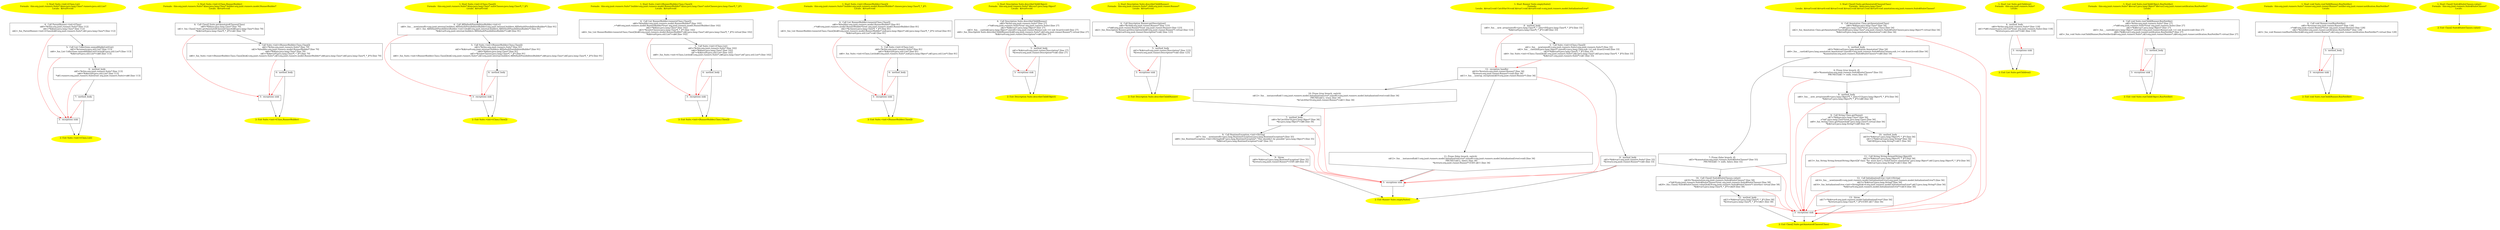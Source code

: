 /* @generated */
digraph cfg {
"org.junit.runners.Suite.<init>(java.lang.Class,java.util.List).3444e97b7e67cc726ee9580b4fe8a816_1" [label="1: Start Suite.<init>(Class,List)\nFormals:  this:org.junit.runners.Suite* klass:java.lang.Class* runners:java.util.List*\nLocals:  $irvar0:void \n  " color=yellow style=filled]
	

	 "org.junit.runners.Suite.<init>(java.lang.Class,java.util.List).3444e97b7e67cc726ee9580b4fe8a816_1" -> "org.junit.runners.Suite.<init>(java.lang.Class,java.util.List).3444e97b7e67cc726ee9580b4fe8a816_4" ;
"org.junit.runners.Suite.<init>(java.lang.Class,java.util.List).3444e97b7e67cc726ee9580b4fe8a816_2" [label="2: Exit Suite.<init>(Class,List) \n  " color=yellow style=filled]
	

"org.junit.runners.Suite.<init>(java.lang.Class,java.util.List).3444e97b7e67cc726ee9580b4fe8a816_3" [label="3:  exceptions sink \n  " shape="box"]
	

	 "org.junit.runners.Suite.<init>(java.lang.Class,java.util.List).3444e97b7e67cc726ee9580b4fe8a816_3" -> "org.junit.runners.Suite.<init>(java.lang.Class,java.util.List).3444e97b7e67cc726ee9580b4fe8a816_2" ;
"org.junit.runners.Suite.<init>(java.lang.Class,java.util.List).3444e97b7e67cc726ee9580b4fe8a816_4" [label="4:  Call ParentRunner.<init>(Class) \n   n$0=*&this:org.junit.runners.Suite* [line 112]\n  n$1=*&klass:java.lang.Class* [line 112]\n  n$2=_fun_ParentRunner.<init>(Class)(n$0:org.junit.runners.Suite*,n$1:java.lang.Class*) [line 112]\n " shape="box"]
	

	 "org.junit.runners.Suite.<init>(java.lang.Class,java.util.List).3444e97b7e67cc726ee9580b4fe8a816_4" -> "org.junit.runners.Suite.<init>(java.lang.Class,java.util.List).3444e97b7e67cc726ee9580b4fe8a816_5" ;
	 "org.junit.runners.Suite.<init>(java.lang.Class,java.util.List).3444e97b7e67cc726ee9580b4fe8a816_4" -> "org.junit.runners.Suite.<init>(java.lang.Class,java.util.List).3444e97b7e67cc726ee9580b4fe8a816_3" [color="red" ];
"org.junit.runners.Suite.<init>(java.lang.Class,java.util.List).3444e97b7e67cc726ee9580b4fe8a816_5" [label="5:  Call List Collections.unmodifiableList(List) \n   n$3=*&runners:java.util.List* [line 113]\n  n$4=_fun_List Collections.unmodifiableList(List)(n$3:java.util.List*) [line 113]\n  *&$irvar0:java.util.List*=n$4 [line 113]\n " shape="box"]
	

	 "org.junit.runners.Suite.<init>(java.lang.Class,java.util.List).3444e97b7e67cc726ee9580b4fe8a816_5" -> "org.junit.runners.Suite.<init>(java.lang.Class,java.util.List).3444e97b7e67cc726ee9580b4fe8a816_6" ;
	 "org.junit.runners.Suite.<init>(java.lang.Class,java.util.List).3444e97b7e67cc726ee9580b4fe8a816_5" -> "org.junit.runners.Suite.<init>(java.lang.Class,java.util.List).3444e97b7e67cc726ee9580b4fe8a816_3" [color="red" ];
"org.junit.runners.Suite.<init>(java.lang.Class,java.util.List).3444e97b7e67cc726ee9580b4fe8a816_6" [label="6:  method_body \n   n$5=*&this:org.junit.runners.Suite* [line 113]\n  n$6=*&$irvar0:java.util.List* [line 113]\n  *n$5.runners:org.junit.runners.Suite(root org.junit.runners.Suite)=n$6 [line 113]\n " shape="box"]
	

	 "org.junit.runners.Suite.<init>(java.lang.Class,java.util.List).3444e97b7e67cc726ee9580b4fe8a816_6" -> "org.junit.runners.Suite.<init>(java.lang.Class,java.util.List).3444e97b7e67cc726ee9580b4fe8a816_7" ;
	 "org.junit.runners.Suite.<init>(java.lang.Class,java.util.List).3444e97b7e67cc726ee9580b4fe8a816_6" -> "org.junit.runners.Suite.<init>(java.lang.Class,java.util.List).3444e97b7e67cc726ee9580b4fe8a816_3" [color="red" ];
"org.junit.runners.Suite.<init>(java.lang.Class,java.util.List).3444e97b7e67cc726ee9580b4fe8a816_7" [label="7:  method_body \n  " shape="box"]
	

	 "org.junit.runners.Suite.<init>(java.lang.Class,java.util.List).3444e97b7e67cc726ee9580b4fe8a816_7" -> "org.junit.runners.Suite.<init>(java.lang.Class,java.util.List).3444e97b7e67cc726ee9580b4fe8a816_2" ;
	 "org.junit.runners.Suite.<init>(java.lang.Class,java.util.List).3444e97b7e67cc726ee9580b4fe8a816_7" -> "org.junit.runners.Suite.<init>(java.lang.Class,java.util.List).3444e97b7e67cc726ee9580b4fe8a816_3" [color="red" ];
"org.junit.runners.Suite.<init>(java.lang.Class,org.junit.runners.model.RunnerBuilder).70d0f145cf3c14a65022f7dc53d9abdb_1" [label="1: Start Suite.<init>(Class,RunnerBuilder)\nFormals:  this:org.junit.runners.Suite* klass:java.lang.Class* builder:org.junit.runners.model.RunnerBuilder*\nLocals:  $irvar0:void \n  " color=yellow style=filled]
	

	 "org.junit.runners.Suite.<init>(java.lang.Class,org.junit.runners.model.RunnerBuilder).70d0f145cf3c14a65022f7dc53d9abdb_1" -> "org.junit.runners.Suite.<init>(java.lang.Class,org.junit.runners.model.RunnerBuilder).70d0f145cf3c14a65022f7dc53d9abdb_4" ;
"org.junit.runners.Suite.<init>(java.lang.Class,org.junit.runners.model.RunnerBuilder).70d0f145cf3c14a65022f7dc53d9abdb_2" [label="2: Exit Suite.<init>(Class,RunnerBuilder) \n  " color=yellow style=filled]
	

"org.junit.runners.Suite.<init>(java.lang.Class,org.junit.runners.model.RunnerBuilder).70d0f145cf3c14a65022f7dc53d9abdb_3" [label="3:  exceptions sink \n  " shape="box"]
	

	 "org.junit.runners.Suite.<init>(java.lang.Class,org.junit.runners.model.RunnerBuilder).70d0f145cf3c14a65022f7dc53d9abdb_3" -> "org.junit.runners.Suite.<init>(java.lang.Class,org.junit.runners.model.RunnerBuilder).70d0f145cf3c14a65022f7dc53d9abdb_2" ;
"org.junit.runners.Suite.<init>(java.lang.Class,org.junit.runners.model.RunnerBuilder).70d0f145cf3c14a65022f7dc53d9abdb_4" [label="4:  Call Class[] Suite.getAnnotatedClasses(Class) \n   n$0=*&klass:java.lang.Class* [line 70]\n  n$1=_fun_Class[] Suite.getAnnotatedClasses(Class)(n$0:java.lang.Class*) [line 70]\n  *&$irvar0:java.lang.Class*[_*_](*)=n$1 [line 70]\n " shape="box"]
	

	 "org.junit.runners.Suite.<init>(java.lang.Class,org.junit.runners.model.RunnerBuilder).70d0f145cf3c14a65022f7dc53d9abdb_4" -> "org.junit.runners.Suite.<init>(java.lang.Class,org.junit.runners.model.RunnerBuilder).70d0f145cf3c14a65022f7dc53d9abdb_5" ;
	 "org.junit.runners.Suite.<init>(java.lang.Class,org.junit.runners.model.RunnerBuilder).70d0f145cf3c14a65022f7dc53d9abdb_4" -> "org.junit.runners.Suite.<init>(java.lang.Class,org.junit.runners.model.RunnerBuilder).70d0f145cf3c14a65022f7dc53d9abdb_3" [color="red" ];
"org.junit.runners.Suite.<init>(java.lang.Class,org.junit.runners.model.RunnerBuilder).70d0f145cf3c14a65022f7dc53d9abdb_5" [label="5:  Call Suite.<init>(RunnerBuilder,Class,Class[]) \n   n$2=*&this:org.junit.runners.Suite* [line 70]\n  n$3=*&builder:org.junit.runners.model.RunnerBuilder* [line 70]\n  n$4=*&klass:java.lang.Class* [line 70]\n  n$5=*&$irvar0:java.lang.Class*[_*_](*) [line 70]\n  n$6=_fun_Suite.<init>(RunnerBuilder,Class,Class[])(n$2:org.junit.runners.Suite*,n$3:org.junit.runners.model.RunnerBuilder*,n$4:java.lang.Class*,n$5:java.lang.Class*[_*_](*)) [line 70]\n " shape="box"]
	

	 "org.junit.runners.Suite.<init>(java.lang.Class,org.junit.runners.model.RunnerBuilder).70d0f145cf3c14a65022f7dc53d9abdb_5" -> "org.junit.runners.Suite.<init>(java.lang.Class,org.junit.runners.model.RunnerBuilder).70d0f145cf3c14a65022f7dc53d9abdb_6" ;
	 "org.junit.runners.Suite.<init>(java.lang.Class,org.junit.runners.model.RunnerBuilder).70d0f145cf3c14a65022f7dc53d9abdb_5" -> "org.junit.runners.Suite.<init>(java.lang.Class,org.junit.runners.model.RunnerBuilder).70d0f145cf3c14a65022f7dc53d9abdb_3" [color="red" ];
"org.junit.runners.Suite.<init>(java.lang.Class,org.junit.runners.model.RunnerBuilder).70d0f145cf3c14a65022f7dc53d9abdb_6" [label="6:  method_body \n  " shape="box"]
	

	 "org.junit.runners.Suite.<init>(java.lang.Class,org.junit.runners.model.RunnerBuilder).70d0f145cf3c14a65022f7dc53d9abdb_6" -> "org.junit.runners.Suite.<init>(java.lang.Class,org.junit.runners.model.RunnerBuilder).70d0f145cf3c14a65022f7dc53d9abdb_2" ;
	 "org.junit.runners.Suite.<init>(java.lang.Class,org.junit.runners.model.RunnerBuilder).70d0f145cf3c14a65022f7dc53d9abdb_6" -> "org.junit.runners.Suite.<init>(java.lang.Class,org.junit.runners.model.RunnerBuilder).70d0f145cf3c14a65022f7dc53d9abdb_3" [color="red" ];
"org.junit.runners.Suite.<init>(java.lang.Class,java.lang.Class[]).4c7e4334cb907cf001caeabe49adde4a_1" [label="1: Start Suite.<init>(Class,Class[])\nFormals:  this:org.junit.runners.Suite* klass:java.lang.Class* suiteClasses:java.lang.Class*[_*_](*)\nLocals:  $irvar0:void \n  " color=yellow style=filled]
	

	 "org.junit.runners.Suite.<init>(java.lang.Class,java.lang.Class[]).4c7e4334cb907cf001caeabe49adde4a_1" -> "org.junit.runners.Suite.<init>(java.lang.Class,java.lang.Class[]).4c7e4334cb907cf001caeabe49adde4a_4" ;
"org.junit.runners.Suite.<init>(java.lang.Class,java.lang.Class[]).4c7e4334cb907cf001caeabe49adde4a_2" [label="2: Exit Suite.<init>(Class,Class[]) \n  " color=yellow style=filled]
	

"org.junit.runners.Suite.<init>(java.lang.Class,java.lang.Class[]).4c7e4334cb907cf001caeabe49adde4a_3" [label="3:  exceptions sink \n  " shape="box"]
	

	 "org.junit.runners.Suite.<init>(java.lang.Class,java.lang.Class[]).4c7e4334cb907cf001caeabe49adde4a_3" -> "org.junit.runners.Suite.<init>(java.lang.Class,java.lang.Class[]).4c7e4334cb907cf001caeabe49adde4a_2" ;
"org.junit.runners.Suite.<init>(java.lang.Class,java.lang.Class[]).4c7e4334cb907cf001caeabe49adde4a_4" [label="4:  Call AllDefaultPossibilitiesBuilder.<init>() \n   n$0=_fun___new(sizeof(t=org.junit.internal.builders.AllDefaultPossibilitiesBuilder):org.junit.internal.builders.AllDefaultPossibilitiesBuilder*) [line 91]\n  n$1=_fun_AllDefaultPossibilitiesBuilder.<init>()(n$0:org.junit.internal.builders.AllDefaultPossibilitiesBuilder*) [line 91]\n  *&$irvar0:org.junit.internal.builders.AllDefaultPossibilitiesBuilder*=n$0 [line 91]\n " shape="box"]
	

	 "org.junit.runners.Suite.<init>(java.lang.Class,java.lang.Class[]).4c7e4334cb907cf001caeabe49adde4a_4" -> "org.junit.runners.Suite.<init>(java.lang.Class,java.lang.Class[]).4c7e4334cb907cf001caeabe49adde4a_5" ;
	 "org.junit.runners.Suite.<init>(java.lang.Class,java.lang.Class[]).4c7e4334cb907cf001caeabe49adde4a_4" -> "org.junit.runners.Suite.<init>(java.lang.Class,java.lang.Class[]).4c7e4334cb907cf001caeabe49adde4a_3" [color="red" ];
"org.junit.runners.Suite.<init>(java.lang.Class,java.lang.Class[]).4c7e4334cb907cf001caeabe49adde4a_5" [label="5:  Call Suite.<init>(RunnerBuilder,Class,Class[]) \n   n$2=*&this:org.junit.runners.Suite* [line 91]\n  n$3=*&$irvar0:org.junit.internal.builders.AllDefaultPossibilitiesBuilder* [line 91]\n  n$4=*&klass:java.lang.Class* [line 91]\n  n$5=*&suiteClasses:java.lang.Class*[_*_](*) [line 91]\n  n$6=_fun_Suite.<init>(RunnerBuilder,Class,Class[])(n$2:org.junit.runners.Suite*,n$3:org.junit.internal.builders.AllDefaultPossibilitiesBuilder*,n$4:java.lang.Class*,n$5:java.lang.Class*[_*_](*)) [line 91]\n " shape="box"]
	

	 "org.junit.runners.Suite.<init>(java.lang.Class,java.lang.Class[]).4c7e4334cb907cf001caeabe49adde4a_5" -> "org.junit.runners.Suite.<init>(java.lang.Class,java.lang.Class[]).4c7e4334cb907cf001caeabe49adde4a_6" ;
	 "org.junit.runners.Suite.<init>(java.lang.Class,java.lang.Class[]).4c7e4334cb907cf001caeabe49adde4a_5" -> "org.junit.runners.Suite.<init>(java.lang.Class,java.lang.Class[]).4c7e4334cb907cf001caeabe49adde4a_3" [color="red" ];
"org.junit.runners.Suite.<init>(java.lang.Class,java.lang.Class[]).4c7e4334cb907cf001caeabe49adde4a_6" [label="6:  method_body \n  " shape="box"]
	

	 "org.junit.runners.Suite.<init>(java.lang.Class,java.lang.Class[]).4c7e4334cb907cf001caeabe49adde4a_6" -> "org.junit.runners.Suite.<init>(java.lang.Class,java.lang.Class[]).4c7e4334cb907cf001caeabe49adde4a_2" ;
	 "org.junit.runners.Suite.<init>(java.lang.Class,java.lang.Class[]).4c7e4334cb907cf001caeabe49adde4a_6" -> "org.junit.runners.Suite.<init>(java.lang.Class,java.lang.Class[]).4c7e4334cb907cf001caeabe49adde4a_3" [color="red" ];
"org.junit.runners.Suite.<init>(org.junit.runners.model.RunnerBuilder,java.lang.Class,java.lang.Class.9991b743e3918d57d0e6bff6e90ac073_1" [label="1: Start Suite.<init>(RunnerBuilder,Class,Class[])\nFormals:  this:org.junit.runners.Suite* builder:org.junit.runners.model.RunnerBuilder* klass:java.lang.Class* suiteClasses:java.lang.Class*[_*_](*)\nLocals:  $irvar0:void \n  " color=yellow style=filled]
	

	 "org.junit.runners.Suite.<init>(org.junit.runners.model.RunnerBuilder,java.lang.Class,java.lang.Class.9991b743e3918d57d0e6bff6e90ac073_1" -> "org.junit.runners.Suite.<init>(org.junit.runners.model.RunnerBuilder,java.lang.Class,java.lang.Class.9991b743e3918d57d0e6bff6e90ac073_4" ;
"org.junit.runners.Suite.<init>(org.junit.runners.model.RunnerBuilder,java.lang.Class,java.lang.Class.9991b743e3918d57d0e6bff6e90ac073_2" [label="2: Exit Suite.<init>(RunnerBuilder,Class,Class[]) \n  " color=yellow style=filled]
	

"org.junit.runners.Suite.<init>(org.junit.runners.model.RunnerBuilder,java.lang.Class,java.lang.Class.9991b743e3918d57d0e6bff6e90ac073_3" [label="3:  exceptions sink \n  " shape="box"]
	

	 "org.junit.runners.Suite.<init>(org.junit.runners.model.RunnerBuilder,java.lang.Class,java.lang.Class.9991b743e3918d57d0e6bff6e90ac073_3" -> "org.junit.runners.Suite.<init>(org.junit.runners.model.RunnerBuilder,java.lang.Class,java.lang.Class.9991b743e3918d57d0e6bff6e90ac073_2" ;
"org.junit.runners.Suite.<init>(org.junit.runners.model.RunnerBuilder,java.lang.Class,java.lang.Class.9991b743e3918d57d0e6bff6e90ac073_4" [label="4:  Call List RunnerBuilder.runners(Class,Class[]) \n   n$0=*&builder:org.junit.runners.model.RunnerBuilder* [line 102]\n  _=*n$0:org.junit.runners.model.RunnerBuilder*(root org.junit.runners.model.RunnerBuilder) [line 102]\n  n$2=*&klass:java.lang.Class* [line 102]\n  n$3=*&suiteClasses:java.lang.Class*[_*_](*) [line 102]\n  n$4=_fun_List RunnerBuilder.runners(Class,Class[])(n$0:org.junit.runners.model.RunnerBuilder*,n$2:java.lang.Class*,n$3:java.lang.Class*[_*_](*)) virtual [line 102]\n  *&$irvar0:java.util.List*=n$4 [line 102]\n " shape="box"]
	

	 "org.junit.runners.Suite.<init>(org.junit.runners.model.RunnerBuilder,java.lang.Class,java.lang.Class.9991b743e3918d57d0e6bff6e90ac073_4" -> "org.junit.runners.Suite.<init>(org.junit.runners.model.RunnerBuilder,java.lang.Class,java.lang.Class.9991b743e3918d57d0e6bff6e90ac073_5" ;
	 "org.junit.runners.Suite.<init>(org.junit.runners.model.RunnerBuilder,java.lang.Class,java.lang.Class.9991b743e3918d57d0e6bff6e90ac073_4" -> "org.junit.runners.Suite.<init>(org.junit.runners.model.RunnerBuilder,java.lang.Class,java.lang.Class.9991b743e3918d57d0e6bff6e90ac073_3" [color="red" ];
"org.junit.runners.Suite.<init>(org.junit.runners.model.RunnerBuilder,java.lang.Class,java.lang.Class.9991b743e3918d57d0e6bff6e90ac073_5" [label="5:  Call Suite.<init>(Class,List) \n   n$5=*&this:org.junit.runners.Suite* [line 102]\n  n$6=*&klass:java.lang.Class* [line 102]\n  n$7=*&$irvar0:java.util.List* [line 102]\n  n$8=_fun_Suite.<init>(Class,List)(n$5:org.junit.runners.Suite*,n$6:java.lang.Class*,n$7:java.util.List*) [line 102]\n " shape="box"]
	

	 "org.junit.runners.Suite.<init>(org.junit.runners.model.RunnerBuilder,java.lang.Class,java.lang.Class.9991b743e3918d57d0e6bff6e90ac073_5" -> "org.junit.runners.Suite.<init>(org.junit.runners.model.RunnerBuilder,java.lang.Class,java.lang.Class.9991b743e3918d57d0e6bff6e90ac073_6" ;
	 "org.junit.runners.Suite.<init>(org.junit.runners.model.RunnerBuilder,java.lang.Class,java.lang.Class.9991b743e3918d57d0e6bff6e90ac073_5" -> "org.junit.runners.Suite.<init>(org.junit.runners.model.RunnerBuilder,java.lang.Class,java.lang.Class.9991b743e3918d57d0e6bff6e90ac073_3" [color="red" ];
"org.junit.runners.Suite.<init>(org.junit.runners.model.RunnerBuilder,java.lang.Class,java.lang.Class.9991b743e3918d57d0e6bff6e90ac073_6" [label="6:  method_body \n  " shape="box"]
	

	 "org.junit.runners.Suite.<init>(org.junit.runners.model.RunnerBuilder,java.lang.Class,java.lang.Class.9991b743e3918d57d0e6bff6e90ac073_6" -> "org.junit.runners.Suite.<init>(org.junit.runners.model.RunnerBuilder,java.lang.Class,java.lang.Class.9991b743e3918d57d0e6bff6e90ac073_2" ;
	 "org.junit.runners.Suite.<init>(org.junit.runners.model.RunnerBuilder,java.lang.Class,java.lang.Class.9991b743e3918d57d0e6bff6e90ac073_6" -> "org.junit.runners.Suite.<init>(org.junit.runners.model.RunnerBuilder,java.lang.Class,java.lang.Class.9991b743e3918d57d0e6bff6e90ac073_3" [color="red" ];
"org.junit.runners.Suite.<init>(org.junit.runners.model.RunnerBuilder,java.lang.Class[]).f1b21f4bb7487f3b1a2d40858d987cd0_1" [label="1: Start Suite.<init>(RunnerBuilder,Class[])\nFormals:  this:org.junit.runners.Suite* builder:org.junit.runners.model.RunnerBuilder* classes:java.lang.Class*[_*_](*)\nLocals:  $irvar0:void \n  " color=yellow style=filled]
	

	 "org.junit.runners.Suite.<init>(org.junit.runners.model.RunnerBuilder,java.lang.Class[]).f1b21f4bb7487f3b1a2d40858d987cd0_1" -> "org.junit.runners.Suite.<init>(org.junit.runners.model.RunnerBuilder,java.lang.Class[]).f1b21f4bb7487f3b1a2d40858d987cd0_4" ;
"org.junit.runners.Suite.<init>(org.junit.runners.model.RunnerBuilder,java.lang.Class[]).f1b21f4bb7487f3b1a2d40858d987cd0_2" [label="2: Exit Suite.<init>(RunnerBuilder,Class[]) \n  " color=yellow style=filled]
	

"org.junit.runners.Suite.<init>(org.junit.runners.model.RunnerBuilder,java.lang.Class[]).f1b21f4bb7487f3b1a2d40858d987cd0_3" [label="3:  exceptions sink \n  " shape="box"]
	

	 "org.junit.runners.Suite.<init>(org.junit.runners.model.RunnerBuilder,java.lang.Class[]).f1b21f4bb7487f3b1a2d40858d987cd0_3" -> "org.junit.runners.Suite.<init>(org.junit.runners.model.RunnerBuilder,java.lang.Class[]).f1b21f4bb7487f3b1a2d40858d987cd0_2" ;
"org.junit.runners.Suite.<init>(org.junit.runners.model.RunnerBuilder,java.lang.Class[]).f1b21f4bb7487f3b1a2d40858d987cd0_4" [label="4:  Call List RunnerBuilder.runners(Class,Class[]) \n   n$0=*&builder:org.junit.runners.model.RunnerBuilder* [line 81]\n  _=*n$0:org.junit.runners.model.RunnerBuilder*(root org.junit.runners.model.RunnerBuilder) [line 81]\n  n$2=*&classes:java.lang.Class*[_*_](*) [line 81]\n  n$3=_fun_List RunnerBuilder.runners(Class,Class[])(n$0:org.junit.runners.model.RunnerBuilder*,null:java.lang.Object*,n$2:java.lang.Class*[_*_](*)) virtual [line 81]\n  *&$irvar0:java.util.List*=n$3 [line 81]\n " shape="box"]
	

	 "org.junit.runners.Suite.<init>(org.junit.runners.model.RunnerBuilder,java.lang.Class[]).f1b21f4bb7487f3b1a2d40858d987cd0_4" -> "org.junit.runners.Suite.<init>(org.junit.runners.model.RunnerBuilder,java.lang.Class[]).f1b21f4bb7487f3b1a2d40858d987cd0_5" ;
	 "org.junit.runners.Suite.<init>(org.junit.runners.model.RunnerBuilder,java.lang.Class[]).f1b21f4bb7487f3b1a2d40858d987cd0_4" -> "org.junit.runners.Suite.<init>(org.junit.runners.model.RunnerBuilder,java.lang.Class[]).f1b21f4bb7487f3b1a2d40858d987cd0_3" [color="red" ];
"org.junit.runners.Suite.<init>(org.junit.runners.model.RunnerBuilder,java.lang.Class[]).f1b21f4bb7487f3b1a2d40858d987cd0_5" [label="5:  Call Suite.<init>(Class,List) \n   n$4=*&this:org.junit.runners.Suite* [line 81]\n  n$5=*&$irvar0:java.util.List* [line 81]\n  n$6=_fun_Suite.<init>(Class,List)(n$4:org.junit.runners.Suite*,null:java.lang.Object*,n$5:java.util.List*) [line 81]\n " shape="box"]
	

	 "org.junit.runners.Suite.<init>(org.junit.runners.model.RunnerBuilder,java.lang.Class[]).f1b21f4bb7487f3b1a2d40858d987cd0_5" -> "org.junit.runners.Suite.<init>(org.junit.runners.model.RunnerBuilder,java.lang.Class[]).f1b21f4bb7487f3b1a2d40858d987cd0_6" ;
	 "org.junit.runners.Suite.<init>(org.junit.runners.model.RunnerBuilder,java.lang.Class[]).f1b21f4bb7487f3b1a2d40858d987cd0_5" -> "org.junit.runners.Suite.<init>(org.junit.runners.model.RunnerBuilder,java.lang.Class[]).f1b21f4bb7487f3b1a2d40858d987cd0_3" [color="red" ];
"org.junit.runners.Suite.<init>(org.junit.runners.model.RunnerBuilder,java.lang.Class[]).f1b21f4bb7487f3b1a2d40858d987cd0_6" [label="6:  method_body \n  " shape="box"]
	

	 "org.junit.runners.Suite.<init>(org.junit.runners.model.RunnerBuilder,java.lang.Class[]).f1b21f4bb7487f3b1a2d40858d987cd0_6" -> "org.junit.runners.Suite.<init>(org.junit.runners.model.RunnerBuilder,java.lang.Class[]).f1b21f4bb7487f3b1a2d40858d987cd0_2" ;
	 "org.junit.runners.Suite.<init>(org.junit.runners.model.RunnerBuilder,java.lang.Class[]).f1b21f4bb7487f3b1a2d40858d987cd0_6" -> "org.junit.runners.Suite.<init>(org.junit.runners.model.RunnerBuilder,java.lang.Class[]).f1b21f4bb7487f3b1a2d40858d987cd0_3" [color="red" ];
"org.junit.runners.Suite.describeChild(java.lang.Object):org.junit.runner.Description.b0a954489f1c4d15ae10a7f93d7cfcee_1" [label="1: Start Description Suite.describeChild(Object)\nFormals:  this:org.junit.runners.Suite* $bcvar1:java.lang.Object*\nLocals:  $irvar0:void \n  " color=yellow style=filled]
	

	 "org.junit.runners.Suite.describeChild(java.lang.Object):org.junit.runner.Description.b0a954489f1c4d15ae10a7f93d7cfcee_1" -> "org.junit.runners.Suite.describeChild(java.lang.Object):org.junit.runner.Description.b0a954489f1c4d15ae10a7f93d7cfcee_4" ;
"org.junit.runners.Suite.describeChild(java.lang.Object):org.junit.runner.Description.b0a954489f1c4d15ae10a7f93d7cfcee_2" [label="2: Exit Description Suite.describeChild(Object) \n  " color=yellow style=filled]
	

"org.junit.runners.Suite.describeChild(java.lang.Object):org.junit.runner.Description.b0a954489f1c4d15ae10a7f93d7cfcee_3" [label="3:  exceptions sink \n  " shape="box"]
	

	 "org.junit.runners.Suite.describeChild(java.lang.Object):org.junit.runner.Description.b0a954489f1c4d15ae10a7f93d7cfcee_3" -> "org.junit.runners.Suite.describeChild(java.lang.Object):org.junit.runner.Description.b0a954489f1c4d15ae10a7f93d7cfcee_2" ;
"org.junit.runners.Suite.describeChild(java.lang.Object):org.junit.runner.Description.b0a954489f1c4d15ae10a7f93d7cfcee_4" [label="4:  Call Description Suite.describeChild(Runner) \n   n$0=*&this:org.junit.runners.Suite* [line 27]\n  _=*n$0:org.junit.runners.Suite*(root org.junit.runners.Suite) [line 27]\n  n$2=*&$bcvar1:java.lang.Object* [line 27]\n  n$3=_fun___cast(n$2:java.lang.Object*,sizeof(t=org.junit.runner.Runner;sub_t=( sub )(cast)):void) [line 27]\n  n$4=_fun_Description Suite.describeChild(Runner)(n$0:org.junit.runners.Suite*,n$3:org.junit.runner.Runner*) virtual [line 27]\n  *&$irvar0:org.junit.runner.Description*=n$4 [line 27]\n " shape="box"]
	

	 "org.junit.runners.Suite.describeChild(java.lang.Object):org.junit.runner.Description.b0a954489f1c4d15ae10a7f93d7cfcee_4" -> "org.junit.runners.Suite.describeChild(java.lang.Object):org.junit.runner.Description.b0a954489f1c4d15ae10a7f93d7cfcee_5" ;
	 "org.junit.runners.Suite.describeChild(java.lang.Object):org.junit.runner.Description.b0a954489f1c4d15ae10a7f93d7cfcee_4" -> "org.junit.runners.Suite.describeChild(java.lang.Object):org.junit.runner.Description.b0a954489f1c4d15ae10a7f93d7cfcee_3" [color="red" ];
"org.junit.runners.Suite.describeChild(java.lang.Object):org.junit.runner.Description.b0a954489f1c4d15ae10a7f93d7cfcee_5" [label="5:  method_body \n   n$5=*&$irvar0:org.junit.runner.Description* [line 27]\n  *&return:org.junit.runner.Description*=n$5 [line 27]\n " shape="box"]
	

	 "org.junit.runners.Suite.describeChild(java.lang.Object):org.junit.runner.Description.b0a954489f1c4d15ae10a7f93d7cfcee_5" -> "org.junit.runners.Suite.describeChild(java.lang.Object):org.junit.runner.Description.b0a954489f1c4d15ae10a7f93d7cfcee_2" ;
	 "org.junit.runners.Suite.describeChild(java.lang.Object):org.junit.runner.Description.b0a954489f1c4d15ae10a7f93d7cfcee_5" -> "org.junit.runners.Suite.describeChild(java.lang.Object):org.junit.runner.Description.b0a954489f1c4d15ae10a7f93d7cfcee_3" [color="red" ];
"org.junit.runners.Suite.describeChild(org.junit.runner.Runner):org.junit.runner.Description.fe8ae7443dd2b7352e09214f2451f258_1" [label="1: Start Description Suite.describeChild(Runner)\nFormals:  this:org.junit.runners.Suite* child:org.junit.runner.Runner*\nLocals:  $irvar0:void \n  " color=yellow style=filled]
	

	 "org.junit.runners.Suite.describeChild(org.junit.runner.Runner):org.junit.runner.Description.fe8ae7443dd2b7352e09214f2451f258_1" -> "org.junit.runners.Suite.describeChild(org.junit.runner.Runner):org.junit.runner.Description.fe8ae7443dd2b7352e09214f2451f258_4" ;
"org.junit.runners.Suite.describeChild(org.junit.runner.Runner):org.junit.runner.Description.fe8ae7443dd2b7352e09214f2451f258_2" [label="2: Exit Description Suite.describeChild(Runner) \n  " color=yellow style=filled]
	

"org.junit.runners.Suite.describeChild(org.junit.runner.Runner):org.junit.runner.Description.fe8ae7443dd2b7352e09214f2451f258_3" [label="3:  exceptions sink \n  " shape="box"]
	

	 "org.junit.runners.Suite.describeChild(org.junit.runner.Runner):org.junit.runner.Description.fe8ae7443dd2b7352e09214f2451f258_3" -> "org.junit.runners.Suite.describeChild(org.junit.runner.Runner):org.junit.runner.Description.fe8ae7443dd2b7352e09214f2451f258_2" ;
"org.junit.runners.Suite.describeChild(org.junit.runner.Runner):org.junit.runner.Description.fe8ae7443dd2b7352e09214f2451f258_4" [label="4:  Call Description Runner.getDescription() \n   n$0=*&child:org.junit.runner.Runner* [line 123]\n  _=*n$0:org.junit.runner.Runner*(root org.junit.runner.Runner) [line 123]\n  n$2=_fun_Description Runner.getDescription()(n$0:org.junit.runner.Runner*) virtual [line 123]\n  *&$irvar0:org.junit.runner.Description*=n$2 [line 123]\n " shape="box"]
	

	 "org.junit.runners.Suite.describeChild(org.junit.runner.Runner):org.junit.runner.Description.fe8ae7443dd2b7352e09214f2451f258_4" -> "org.junit.runners.Suite.describeChild(org.junit.runner.Runner):org.junit.runner.Description.fe8ae7443dd2b7352e09214f2451f258_5" ;
	 "org.junit.runners.Suite.describeChild(org.junit.runner.Runner):org.junit.runner.Description.fe8ae7443dd2b7352e09214f2451f258_4" -> "org.junit.runners.Suite.describeChild(org.junit.runner.Runner):org.junit.runner.Description.fe8ae7443dd2b7352e09214f2451f258_3" [color="red" ];
"org.junit.runners.Suite.describeChild(org.junit.runner.Runner):org.junit.runner.Description.fe8ae7443dd2b7352e09214f2451f258_5" [label="5:  method_body \n   n$3=*&$irvar0:org.junit.runner.Description* [line 123]\n  *&return:org.junit.runner.Description*=n$3 [line 123]\n " shape="box"]
	

	 "org.junit.runners.Suite.describeChild(org.junit.runner.Runner):org.junit.runner.Description.fe8ae7443dd2b7352e09214f2451f258_5" -> "org.junit.runners.Suite.describeChild(org.junit.runner.Runner):org.junit.runner.Description.fe8ae7443dd2b7352e09214f2451f258_2" ;
	 "org.junit.runners.Suite.describeChild(org.junit.runner.Runner):org.junit.runner.Description.fe8ae7443dd2b7352e09214f2451f258_5" -> "org.junit.runners.Suite.describeChild(org.junit.runner.Runner):org.junit.runner.Description.fe8ae7443dd2b7352e09214f2451f258_3" [color="red" ];
"org.junit.runners.Suite.emptySuite():org.junit.runner.Runner.85fb4d732b02c473f32e31553512959c_1" [label="1: Start Runner Suite.emptySuite()\nFormals: \nLocals:  $irvar2:void CatchVar16:void $irvar1:void $irvar0:void e:org.junit.runners.model.InitializationError* \n  " color=yellow style=filled]
	

	 "org.junit.runners.Suite.emptySuite():org.junit.runner.Runner.85fb4d732b02c473f32e31553512959c_1" -> "org.junit.runners.Suite.emptySuite():org.junit.runner.Runner.85fb4d732b02c473f32e31553512959c_4" ;
"org.junit.runners.Suite.emptySuite():org.junit.runner.Runner.85fb4d732b02c473f32e31553512959c_2" [label="2: Exit Runner Suite.emptySuite() \n  " color=yellow style=filled]
	

"org.junit.runners.Suite.emptySuite():org.junit.runner.Runner.85fb4d732b02c473f32e31553512959c_3" [label="3:  exceptions sink \n  " shape="box"]
	

	 "org.junit.runners.Suite.emptySuite():org.junit.runner.Runner.85fb4d732b02c473f32e31553512959c_3" -> "org.junit.runners.Suite.emptySuite():org.junit.runner.Runner.85fb4d732b02c473f32e31553512959c_2" ;
"org.junit.runners.Suite.emptySuite():org.junit.runner.Runner.85fb4d732b02c473f32e31553512959c_4" [label="4:  method_body \n   n$0=_fun___new_array(sizeof(t=java.lang.Class*[_*_];len=[0]):java.lang.Class*[_*_](*)) [line 33]\n  *&$irvar0:java.lang.Class*[_*_](*)=n$0 [line 33]\n " shape="box"]
	

	 "org.junit.runners.Suite.emptySuite():org.junit.runner.Runner.85fb4d732b02c473f32e31553512959c_4" -> "org.junit.runners.Suite.emptySuite():org.junit.runner.Runner.85fb4d732b02c473f32e31553512959c_5" ;
	 "org.junit.runners.Suite.emptySuite():org.junit.runner.Runner.85fb4d732b02c473f32e31553512959c_4" -> "org.junit.runners.Suite.emptySuite():org.junit.runner.Runner.85fb4d732b02c473f32e31553512959c_12" [color="red" ];
"org.junit.runners.Suite.emptySuite():org.junit.runner.Runner.85fb4d732b02c473f32e31553512959c_5" [label="5:  Call Suite.<init>(Class,Class[]) \n   n$1=_fun___new(sizeof(t=org.junit.runners.Suite):org.junit.runners.Suite*) [line 33]\n  n$2=_fun___cast(null:java.lang.Object*,sizeof(t=java.lang.Class;sub_t=( sub )(cast)):void) [line 33]\n  n$3=*&$irvar0:java.lang.Class*[_*_](*) [line 33]\n  n$4=_fun_Suite.<init>(Class,Class[])(n$1:org.junit.runners.Suite*,n$2:java.lang.Class*,n$3:java.lang.Class*[_*_](*)) [line 33]\n  *&$irvar1:org.junit.runners.Suite*=n$1 [line 33]\n " shape="box"]
	

	 "org.junit.runners.Suite.emptySuite():org.junit.runner.Runner.85fb4d732b02c473f32e31553512959c_5" -> "org.junit.runners.Suite.emptySuite():org.junit.runner.Runner.85fb4d732b02c473f32e31553512959c_6" ;
	 "org.junit.runners.Suite.emptySuite():org.junit.runner.Runner.85fb4d732b02c473f32e31553512959c_5" -> "org.junit.runners.Suite.emptySuite():org.junit.runner.Runner.85fb4d732b02c473f32e31553512959c_12" [color="red" ];
"org.junit.runners.Suite.emptySuite():org.junit.runner.Runner.85fb4d732b02c473f32e31553512959c_6" [label="6:  method_body \n   n$5=*&$irvar1:org.junit.runners.Suite* [line 33]\n  *&return:org.junit.runner.Runner*=n$5 [line 33]\n " shape="box"]
	

	 "org.junit.runners.Suite.emptySuite():org.junit.runner.Runner.85fb4d732b02c473f32e31553512959c_6" -> "org.junit.runners.Suite.emptySuite():org.junit.runner.Runner.85fb4d732b02c473f32e31553512959c_2" ;
	 "org.junit.runners.Suite.emptySuite():org.junit.runner.Runner.85fb4d732b02c473f32e31553512959c_6" -> "org.junit.runners.Suite.emptySuite():org.junit.runner.Runner.85fb4d732b02c473f32e31553512959c_3" [color="red" ];
"org.junit.runners.Suite.emptySuite():org.junit.runner.Runner.85fb4d732b02c473f32e31553512959c_7" [label="7:  method_body \n   n$6=*&CatchVar16:java.lang.Object* [line 34]\n  *&e:java.lang.Object*=n$6 [line 34]\n " shape="box"]
	

	 "org.junit.runners.Suite.emptySuite():org.junit.runner.Runner.85fb4d732b02c473f32e31553512959c_7" -> "org.junit.runners.Suite.emptySuite():org.junit.runner.Runner.85fb4d732b02c473f32e31553512959c_8" ;
	 "org.junit.runners.Suite.emptySuite():org.junit.runner.Runner.85fb4d732b02c473f32e31553512959c_7" -> "org.junit.runners.Suite.emptySuite():org.junit.runner.Runner.85fb4d732b02c473f32e31553512959c_3" [color="red" ];
"org.junit.runners.Suite.emptySuite():org.junit.runner.Runner.85fb4d732b02c473f32e31553512959c_8" [label="8:  Call RuntimeException.<init>(String) \n   n$7=_fun___new(sizeof(t=java.lang.RuntimeException):java.lang.RuntimeException*) [line 35]\n  n$8=_fun_RuntimeException.<init>(String)(n$7:java.lang.RuntimeException*,\"This shouldn't be possible\":java.lang.Object*) [line 35]\n  *&$irvar2:java.lang.RuntimeException*=n$7 [line 35]\n " shape="box"]
	

	 "org.junit.runners.Suite.emptySuite():org.junit.runner.Runner.85fb4d732b02c473f32e31553512959c_8" -> "org.junit.runners.Suite.emptySuite():org.junit.runner.Runner.85fb4d732b02c473f32e31553512959c_9" ;
	 "org.junit.runners.Suite.emptySuite():org.junit.runner.Runner.85fb4d732b02c473f32e31553512959c_8" -> "org.junit.runners.Suite.emptySuite():org.junit.runner.Runner.85fb4d732b02c473f32e31553512959c_3" [color="red" ];
"org.junit.runners.Suite.emptySuite():org.junit.runner.Runner.85fb4d732b02c473f32e31553512959c_9" [label="9:  throw \n   n$9=*&$irvar2:java.lang.RuntimeException* [line 35]\n  *&return:org.junit.runner.Runner*=EXN n$9 [line 35]\n " shape="box"]
	

	 "org.junit.runners.Suite.emptySuite():org.junit.runner.Runner.85fb4d732b02c473f32e31553512959c_9" -> "org.junit.runners.Suite.emptySuite():org.junit.runner.Runner.85fb4d732b02c473f32e31553512959c_2" ;
	 "org.junit.runners.Suite.emptySuite():org.junit.runner.Runner.85fb4d732b02c473f32e31553512959c_9" -> "org.junit.runners.Suite.emptySuite():org.junit.runner.Runner.85fb4d732b02c473f32e31553512959c_3" [color="red" ];
"org.junit.runners.Suite.emptySuite():org.junit.runner.Runner.85fb4d732b02c473f32e31553512959c_10" [label="10: Prune (true branch, switch) \n   n$12=_fun___instanceof(n$11:org.junit.runners.model.InitializationError*,sizeof(t=org.junit.runners.model.InitializationError):void) [line 34]\n  PRUNE(n$12, true); [line 34]\n  *&CatchVar16:org.junit.runner.Runner*=n$11 [line 34]\n " shape="invhouse"]
	

	 "org.junit.runners.Suite.emptySuite():org.junit.runner.Runner.85fb4d732b02c473f32e31553512959c_10" -> "org.junit.runners.Suite.emptySuite():org.junit.runner.Runner.85fb4d732b02c473f32e31553512959c_7" ;
	 "org.junit.runners.Suite.emptySuite():org.junit.runner.Runner.85fb4d732b02c473f32e31553512959c_10" -> "org.junit.runners.Suite.emptySuite():org.junit.runner.Runner.85fb4d732b02c473f32e31553512959c_3" [color="red" ];
"org.junit.runners.Suite.emptySuite():org.junit.runner.Runner.85fb4d732b02c473f32e31553512959c_11" [label="11: Prune (false branch, switch) \n   n$12=_fun___instanceof(n$11:org.junit.runners.model.InitializationError*,sizeof(t=org.junit.runners.model.InitializationError):void) [line 34]\n  PRUNE(!n$12, false); [line 34]\n  *&return:org.junit.runner.Runner*=EXN n$11 [line 34]\n " shape="invhouse"]
	

	 "org.junit.runners.Suite.emptySuite():org.junit.runner.Runner.85fb4d732b02c473f32e31553512959c_11" -> "org.junit.runners.Suite.emptySuite():org.junit.runner.Runner.85fb4d732b02c473f32e31553512959c_3" ;
	 "org.junit.runners.Suite.emptySuite():org.junit.runner.Runner.85fb4d732b02c473f32e31553512959c_11" -> "org.junit.runners.Suite.emptySuite():org.junit.runner.Runner.85fb4d732b02c473f32e31553512959c_3" [color="red" ];
"org.junit.runners.Suite.emptySuite():org.junit.runner.Runner.85fb4d732b02c473f32e31553512959c_12" [label="12:  exception handler \n   n$10=*&return:org.junit.runner.Runner* [line 34]\n  *&return:org.junit.runner.Runner*=null [line 34]\n  n$11=_fun___unwrap_exception(n$10:org.junit.runner.Runner*) [line 34]\n " shape="box"]
	

	 "org.junit.runners.Suite.emptySuite():org.junit.runner.Runner.85fb4d732b02c473f32e31553512959c_12" -> "org.junit.runners.Suite.emptySuite():org.junit.runner.Runner.85fb4d732b02c473f32e31553512959c_10" ;
	 "org.junit.runners.Suite.emptySuite():org.junit.runner.Runner.85fb4d732b02c473f32e31553512959c_12" -> "org.junit.runners.Suite.emptySuite():org.junit.runner.Runner.85fb4d732b02c473f32e31553512959c_11" ;
	 "org.junit.runners.Suite.emptySuite():org.junit.runner.Runner.85fb4d732b02c473f32e31553512959c_12" -> "org.junit.runners.Suite.emptySuite():org.junit.runner.Runner.85fb4d732b02c473f32e31553512959c_3" [color="red" ];
"org.junit.runners.Suite.getAnnotatedClasses(java.lang.Class):java.lang.Class[].f8889e9518c2734628d8e0e4719f26a3_1" [label="1: Start Class[] Suite.getAnnotatedClasses(Class)\nFormals:  klass:java.lang.Class*\nLocals:  $irvar5:void $irvar4:void $irvar3:void $irvar2:void $irvar1:void $irvar0:void annotation:org.junit.runners.Suite$SuiteClasses* \n  " color=yellow style=filled]
	

	 "org.junit.runners.Suite.getAnnotatedClasses(java.lang.Class):java.lang.Class[].f8889e9518c2734628d8e0e4719f26a3_1" -> "org.junit.runners.Suite.getAnnotatedClasses(java.lang.Class):java.lang.Class[].f8889e9518c2734628d8e0e4719f26a3_4" ;
"org.junit.runners.Suite.getAnnotatedClasses(java.lang.Class):java.lang.Class[].f8889e9518c2734628d8e0e4719f26a3_2" [label="2: Exit Class[] Suite.getAnnotatedClasses(Class) \n  " color=yellow style=filled]
	

"org.junit.runners.Suite.getAnnotatedClasses(java.lang.Class):java.lang.Class[].f8889e9518c2734628d8e0e4719f26a3_3" [label="3:  exceptions sink \n  " shape="box"]
	

	 "org.junit.runners.Suite.getAnnotatedClasses(java.lang.Class):java.lang.Class[].f8889e9518c2734628d8e0e4719f26a3_3" -> "org.junit.runners.Suite.getAnnotatedClasses(java.lang.Class):java.lang.Class[].f8889e9518c2734628d8e0e4719f26a3_2" ;
"org.junit.runners.Suite.getAnnotatedClasses(java.lang.Class):java.lang.Class[].f8889e9518c2734628d8e0e4719f26a3_4" [label="4:  Call Annotation Class.getAnnotation(Class) \n   n$0=*&klass:java.lang.Class* [line 54]\n  _=*n$0:java.lang.Class*(root java.lang.Class) [line 54]\n  n$2=_fun_Annotation Class.getAnnotation(Class)(n$0:java.lang.Class*,org.junit.runners.Suite$SuiteClasses:java.lang.Object*) virtual [line 54]\n  *&$irvar0:java.lang.annotation.Annotation*=n$2 [line 54]\n " shape="box"]
	

	 "org.junit.runners.Suite.getAnnotatedClasses(java.lang.Class):java.lang.Class[].f8889e9518c2734628d8e0e4719f26a3_4" -> "org.junit.runners.Suite.getAnnotatedClasses(java.lang.Class):java.lang.Class[].f8889e9518c2734628d8e0e4719f26a3_5" ;
	 "org.junit.runners.Suite.getAnnotatedClasses(java.lang.Class):java.lang.Class[].f8889e9518c2734628d8e0e4719f26a3_4" -> "org.junit.runners.Suite.getAnnotatedClasses(java.lang.Class):java.lang.Class[].f8889e9518c2734628d8e0e4719f26a3_3" [color="red" ];
"org.junit.runners.Suite.getAnnotatedClasses(java.lang.Class):java.lang.Class[].f8889e9518c2734628d8e0e4719f26a3_5" [label="5:  method_body \n   n$3=*&$irvar0:java.lang.annotation.Annotation* [line 54]\n  n$4=_fun___cast(n$3:java.lang.annotation.Annotation*,sizeof(t=org.junit.runners.Suite$SuiteClasses;sub_t=( sub )(cast)):void) [line 54]\n  *&annotation:org.junit.runners.Suite$SuiteClasses*=n$4 [line 54]\n " shape="box"]
	

	 "org.junit.runners.Suite.getAnnotatedClasses(java.lang.Class):java.lang.Class[].f8889e9518c2734628d8e0e4719f26a3_5" -> "org.junit.runners.Suite.getAnnotatedClasses(java.lang.Class):java.lang.Class[].f8889e9518c2734628d8e0e4719f26a3_6" ;
	 "org.junit.runners.Suite.getAnnotatedClasses(java.lang.Class):java.lang.Class[].f8889e9518c2734628d8e0e4719f26a3_5" -> "org.junit.runners.Suite.getAnnotatedClasses(java.lang.Class):java.lang.Class[].f8889e9518c2734628d8e0e4719f26a3_7" ;
	 "org.junit.runners.Suite.getAnnotatedClasses(java.lang.Class):java.lang.Class[].f8889e9518c2734628d8e0e4719f26a3_5" -> "org.junit.runners.Suite.getAnnotatedClasses(java.lang.Class):java.lang.Class[].f8889e9518c2734628d8e0e4719f26a3_3" [color="red" ];
"org.junit.runners.Suite.getAnnotatedClasses(java.lang.Class):java.lang.Class[].f8889e9518c2734628d8e0e4719f26a3_6" [label="6: Prune (true branch, if) \n   n$5=*&annotation:org.junit.runners.Suite$SuiteClasses* [line 55]\n  PRUNE(!(n$5 != null), true); [line 55]\n " shape="invhouse"]
	

	 "org.junit.runners.Suite.getAnnotatedClasses(java.lang.Class):java.lang.Class[].f8889e9518c2734628d8e0e4719f26a3_6" -> "org.junit.runners.Suite.getAnnotatedClasses(java.lang.Class):java.lang.Class[].f8889e9518c2734628d8e0e4719f26a3_8" ;
	 "org.junit.runners.Suite.getAnnotatedClasses(java.lang.Class):java.lang.Class[].f8889e9518c2734628d8e0e4719f26a3_6" -> "org.junit.runners.Suite.getAnnotatedClasses(java.lang.Class):java.lang.Class[].f8889e9518c2734628d8e0e4719f26a3_3" [color="red" ];
"org.junit.runners.Suite.getAnnotatedClasses(java.lang.Class):java.lang.Class[].f8889e9518c2734628d8e0e4719f26a3_7" [label="7: Prune (false branch, if) \n   n$5=*&annotation:org.junit.runners.Suite$SuiteClasses* [line 55]\n  PRUNE((n$5 != null), false); [line 55]\n " shape="invhouse"]
	

	 "org.junit.runners.Suite.getAnnotatedClasses(java.lang.Class):java.lang.Class[].f8889e9518c2734628d8e0e4719f26a3_7" -> "org.junit.runners.Suite.getAnnotatedClasses(java.lang.Class):java.lang.Class[].f8889e9518c2734628d8e0e4719f26a3_14" ;
	 "org.junit.runners.Suite.getAnnotatedClasses(java.lang.Class):java.lang.Class[].f8889e9518c2734628d8e0e4719f26a3_7" -> "org.junit.runners.Suite.getAnnotatedClasses(java.lang.Class):java.lang.Class[].f8889e9518c2734628d8e0e4719f26a3_3" [color="red" ];
"org.junit.runners.Suite.getAnnotatedClasses(java.lang.Class):java.lang.Class[].f8889e9518c2734628d8e0e4719f26a3_8" [label="8:  method_body \n   n$6=_fun___new_array(sizeof(t=java.lang.Object*[_*_];len=[1]):java.lang.Object*[_*_](*)) [line 56]\n  *&$irvar1:java.lang.Object*[_*_](*)=n$6 [line 56]\n " shape="box"]
	

	 "org.junit.runners.Suite.getAnnotatedClasses(java.lang.Class):java.lang.Class[].f8889e9518c2734628d8e0e4719f26a3_8" -> "org.junit.runners.Suite.getAnnotatedClasses(java.lang.Class):java.lang.Class[].f8889e9518c2734628d8e0e4719f26a3_9" ;
	 "org.junit.runners.Suite.getAnnotatedClasses(java.lang.Class):java.lang.Class[].f8889e9518c2734628d8e0e4719f26a3_8" -> "org.junit.runners.Suite.getAnnotatedClasses(java.lang.Class):java.lang.Class[].f8889e9518c2734628d8e0e4719f26a3_3" [color="red" ];
"org.junit.runners.Suite.getAnnotatedClasses(java.lang.Class):java.lang.Class[].f8889e9518c2734628d8e0e4719f26a3_9" [label="9:  Call String Class.getName() \n   n$7=*&klass:java.lang.Class* [line 56]\n  _=*n$7:java.lang.Class*(root java.lang.Class) [line 56]\n  n$9=_fun_String Class.getName()(n$7:java.lang.Class*) virtual [line 56]\n  *&$irvar2:java.lang.String*=n$9 [line 56]\n " shape="box"]
	

	 "org.junit.runners.Suite.getAnnotatedClasses(java.lang.Class):java.lang.Class[].f8889e9518c2734628d8e0e4719f26a3_9" -> "org.junit.runners.Suite.getAnnotatedClasses(java.lang.Class):java.lang.Class[].f8889e9518c2734628d8e0e4719f26a3_10" ;
	 "org.junit.runners.Suite.getAnnotatedClasses(java.lang.Class):java.lang.Class[].f8889e9518c2734628d8e0e4719f26a3_9" -> "org.junit.runners.Suite.getAnnotatedClasses(java.lang.Class):java.lang.Class[].f8889e9518c2734628d8e0e4719f26a3_3" [color="red" ];
"org.junit.runners.Suite.getAnnotatedClasses(java.lang.Class):java.lang.Class[].f8889e9518c2734628d8e0e4719f26a3_10" [label="10:  method_body \n   n$10=*&$irvar1:java.lang.Object*[_*_](*) [line 56]\n  n$11=*&$irvar2:java.lang.String* [line 56]\n  *n$10[0]:java.lang.String*=n$11 [line 56]\n " shape="box"]
	

	 "org.junit.runners.Suite.getAnnotatedClasses(java.lang.Class):java.lang.Class[].f8889e9518c2734628d8e0e4719f26a3_10" -> "org.junit.runners.Suite.getAnnotatedClasses(java.lang.Class):java.lang.Class[].f8889e9518c2734628d8e0e4719f26a3_11" ;
	 "org.junit.runners.Suite.getAnnotatedClasses(java.lang.Class):java.lang.Class[].f8889e9518c2734628d8e0e4719f26a3_10" -> "org.junit.runners.Suite.getAnnotatedClasses(java.lang.Class):java.lang.Class[].f8889e9518c2734628d8e0e4719f26a3_3" [color="red" ];
"org.junit.runners.Suite.getAnnotatedClasses(java.lang.Class):java.lang.Class[].f8889e9518c2734628d8e0e4719f26a3_11" [label="11:  Call String String.format(String,Object[]) \n   n$12=*&$irvar1:java.lang.Object*[_*_](*) [line 56]\n  n$13=_fun_String String.format(String,Object[])(\"class '%s' must have a SuiteClasses annotation\":java.lang.Object*,n$12:java.lang.Object*[_*_](*)) [line 56]\n  *&$irvar3:java.lang.String*=n$13 [line 56]\n " shape="box"]
	

	 "org.junit.runners.Suite.getAnnotatedClasses(java.lang.Class):java.lang.Class[].f8889e9518c2734628d8e0e4719f26a3_11" -> "org.junit.runners.Suite.getAnnotatedClasses(java.lang.Class):java.lang.Class[].f8889e9518c2734628d8e0e4719f26a3_12" ;
	 "org.junit.runners.Suite.getAnnotatedClasses(java.lang.Class):java.lang.Class[].f8889e9518c2734628d8e0e4719f26a3_11" -> "org.junit.runners.Suite.getAnnotatedClasses(java.lang.Class):java.lang.Class[].f8889e9518c2734628d8e0e4719f26a3_3" [color="red" ];
"org.junit.runners.Suite.getAnnotatedClasses(java.lang.Class):java.lang.Class[].f8889e9518c2734628d8e0e4719f26a3_12" [label="12:  Call InitializationError.<init>(String) \n   n$14=_fun___new(sizeof(t=org.junit.runners.model.InitializationError):org.junit.runners.model.InitializationError*) [line 56]\n  n$15=*&$irvar3:java.lang.String* [line 56]\n  n$16=_fun_InitializationError.<init>(String)(n$14:org.junit.runners.model.InitializationError*,n$15:java.lang.String*) [line 56]\n  *&$irvar4:org.junit.runners.model.InitializationError*=n$14 [line 56]\n " shape="box"]
	

	 "org.junit.runners.Suite.getAnnotatedClasses(java.lang.Class):java.lang.Class[].f8889e9518c2734628d8e0e4719f26a3_12" -> "org.junit.runners.Suite.getAnnotatedClasses(java.lang.Class):java.lang.Class[].f8889e9518c2734628d8e0e4719f26a3_13" ;
	 "org.junit.runners.Suite.getAnnotatedClasses(java.lang.Class):java.lang.Class[].f8889e9518c2734628d8e0e4719f26a3_12" -> "org.junit.runners.Suite.getAnnotatedClasses(java.lang.Class):java.lang.Class[].f8889e9518c2734628d8e0e4719f26a3_3" [color="red" ];
"org.junit.runners.Suite.getAnnotatedClasses(java.lang.Class):java.lang.Class[].f8889e9518c2734628d8e0e4719f26a3_13" [label="13:  throw \n   n$17=*&$irvar4:org.junit.runners.model.InitializationError* [line 56]\n  *&return:java.lang.Class*[_*_](*)=EXN n$17 [line 56]\n " shape="box"]
	

	 "org.junit.runners.Suite.getAnnotatedClasses(java.lang.Class):java.lang.Class[].f8889e9518c2734628d8e0e4719f26a3_13" -> "org.junit.runners.Suite.getAnnotatedClasses(java.lang.Class):java.lang.Class[].f8889e9518c2734628d8e0e4719f26a3_2" ;
	 "org.junit.runners.Suite.getAnnotatedClasses(java.lang.Class):java.lang.Class[].f8889e9518c2734628d8e0e4719f26a3_13" -> "org.junit.runners.Suite.getAnnotatedClasses(java.lang.Class):java.lang.Class[].f8889e9518c2734628d8e0e4719f26a3_3" [color="red" ];
"org.junit.runners.Suite.getAnnotatedClasses(java.lang.Class):java.lang.Class[].f8889e9518c2734628d8e0e4719f26a3_14" [label="14:  Call Class[] Suite$SuiteClasses.value() \n   n$18=*&annotation:org.junit.runners.Suite$SuiteClasses* [line 58]\n  _=*n$18:org.junit.runners.Suite$SuiteClasses*(root org.junit.runners.Suite$SuiteClasses) [line 58]\n  n$20=_fun_Class[] Suite$SuiteClasses.value()(n$18:org.junit.runners.Suite$SuiteClasses*) interface virtual [line 58]\n  *&$irvar5:java.lang.Class*[_*_](*)=n$20 [line 58]\n " shape="box"]
	

	 "org.junit.runners.Suite.getAnnotatedClasses(java.lang.Class):java.lang.Class[].f8889e9518c2734628d8e0e4719f26a3_14" -> "org.junit.runners.Suite.getAnnotatedClasses(java.lang.Class):java.lang.Class[].f8889e9518c2734628d8e0e4719f26a3_15" ;
	 "org.junit.runners.Suite.getAnnotatedClasses(java.lang.Class):java.lang.Class[].f8889e9518c2734628d8e0e4719f26a3_14" -> "org.junit.runners.Suite.getAnnotatedClasses(java.lang.Class):java.lang.Class[].f8889e9518c2734628d8e0e4719f26a3_3" [color="red" ];
"org.junit.runners.Suite.getAnnotatedClasses(java.lang.Class):java.lang.Class[].f8889e9518c2734628d8e0e4719f26a3_15" [label="15:  method_body \n   n$21=*&$irvar5:java.lang.Class*[_*_](*) [line 58]\n  *&return:java.lang.Class*[_*_](*)=n$21 [line 58]\n " shape="box"]
	

	 "org.junit.runners.Suite.getAnnotatedClasses(java.lang.Class):java.lang.Class[].f8889e9518c2734628d8e0e4719f26a3_15" -> "org.junit.runners.Suite.getAnnotatedClasses(java.lang.Class):java.lang.Class[].f8889e9518c2734628d8e0e4719f26a3_2" ;
	 "org.junit.runners.Suite.getAnnotatedClasses(java.lang.Class):java.lang.Class[].f8889e9518c2734628d8e0e4719f26a3_15" -> "org.junit.runners.Suite.getAnnotatedClasses(java.lang.Class):java.lang.Class[].f8889e9518c2734628d8e0e4719f26a3_3" [color="red" ];
"org.junit.runners.Suite.getChildren():java.util.List.9e510309d7b44f2bc2d5b67ea753423d_1" [label="1: Start List Suite.getChildren()\nFormals:  this:org.junit.runners.Suite*\nLocals:  \n  " color=yellow style=filled]
	

	 "org.junit.runners.Suite.getChildren():java.util.List.9e510309d7b44f2bc2d5b67ea753423d_1" -> "org.junit.runners.Suite.getChildren():java.util.List.9e510309d7b44f2bc2d5b67ea753423d_4" ;
"org.junit.runners.Suite.getChildren():java.util.List.9e510309d7b44f2bc2d5b67ea753423d_2" [label="2: Exit List Suite.getChildren() \n  " color=yellow style=filled]
	

"org.junit.runners.Suite.getChildren():java.util.List.9e510309d7b44f2bc2d5b67ea753423d_3" [label="3:  exceptions sink \n  " shape="box"]
	

	 "org.junit.runners.Suite.getChildren():java.util.List.9e510309d7b44f2bc2d5b67ea753423d_3" -> "org.junit.runners.Suite.getChildren():java.util.List.9e510309d7b44f2bc2d5b67ea753423d_2" ;
"org.junit.runners.Suite.getChildren():java.util.List.9e510309d7b44f2bc2d5b67ea753423d_4" [label="4:  method_body \n   n$0=*&this:org.junit.runners.Suite* [line 118]\n  n$1=*n$0.runners:java.util.List*(root org.junit.runners.Suite) [line 118]\n  *&return:java.util.List*=n$1 [line 118]\n " shape="box"]
	

	 "org.junit.runners.Suite.getChildren():java.util.List.9e510309d7b44f2bc2d5b67ea753423d_4" -> "org.junit.runners.Suite.getChildren():java.util.List.9e510309d7b44f2bc2d5b67ea753423d_2" ;
	 "org.junit.runners.Suite.getChildren():java.util.List.9e510309d7b44f2bc2d5b67ea753423d_4" -> "org.junit.runners.Suite.getChildren():java.util.List.9e510309d7b44f2bc2d5b67ea753423d_3" [color="red" ];
"org.junit.runners.Suite.runChild(java.lang.Object,org.junit.runner.notification.RunNotifier):void.e1c5125a2b24826b7f961a1be41aa86b_1" [label="1: Start void Suite.runChild(Object,RunNotifier)\nFormals:  this:org.junit.runners.Suite* $bcvar1:java.lang.Object* $bcvar2:org.junit.runner.notification.RunNotifier*\nLocals:  \n  " color=yellow style=filled]
	

	 "org.junit.runners.Suite.runChild(java.lang.Object,org.junit.runner.notification.RunNotifier):void.e1c5125a2b24826b7f961a1be41aa86b_1" -> "org.junit.runners.Suite.runChild(java.lang.Object,org.junit.runner.notification.RunNotifier):void.e1c5125a2b24826b7f961a1be41aa86b_4" ;
"org.junit.runners.Suite.runChild(java.lang.Object,org.junit.runner.notification.RunNotifier):void.e1c5125a2b24826b7f961a1be41aa86b_2" [label="2: Exit void Suite.runChild(Object,RunNotifier) \n  " color=yellow style=filled]
	

"org.junit.runners.Suite.runChild(java.lang.Object,org.junit.runner.notification.RunNotifier):void.e1c5125a2b24826b7f961a1be41aa86b_3" [label="3:  exceptions sink \n  " shape="box"]
	

	 "org.junit.runners.Suite.runChild(java.lang.Object,org.junit.runner.notification.RunNotifier):void.e1c5125a2b24826b7f961a1be41aa86b_3" -> "org.junit.runners.Suite.runChild(java.lang.Object,org.junit.runner.notification.RunNotifier):void.e1c5125a2b24826b7f961a1be41aa86b_2" ;
"org.junit.runners.Suite.runChild(java.lang.Object,org.junit.runner.notification.RunNotifier):void.e1c5125a2b24826b7f961a1be41aa86b_4" [label="4:  Call void Suite.runChild(Runner,RunNotifier) \n   n$0=*&this:org.junit.runners.Suite* [line 27]\n  _=*n$0:org.junit.runners.Suite*(root org.junit.runners.Suite) [line 27]\n  n$2=*&$bcvar1:java.lang.Object* [line 27]\n  n$3=_fun___cast(n$2:java.lang.Object*,sizeof(t=org.junit.runner.Runner;sub_t=( sub )(cast)):void) [line 27]\n  n$4=*&$bcvar2:org.junit.runner.notification.RunNotifier* [line 27]\n  n$5=_fun_void Suite.runChild(Runner,RunNotifier)(n$0:org.junit.runners.Suite*,n$3:org.junit.runner.Runner*,n$4:org.junit.runner.notification.RunNotifier*) virtual [line 27]\n " shape="box"]
	

	 "org.junit.runners.Suite.runChild(java.lang.Object,org.junit.runner.notification.RunNotifier):void.e1c5125a2b24826b7f961a1be41aa86b_4" -> "org.junit.runners.Suite.runChild(java.lang.Object,org.junit.runner.notification.RunNotifier):void.e1c5125a2b24826b7f961a1be41aa86b_5" ;
	 "org.junit.runners.Suite.runChild(java.lang.Object,org.junit.runner.notification.RunNotifier):void.e1c5125a2b24826b7f961a1be41aa86b_4" -> "org.junit.runners.Suite.runChild(java.lang.Object,org.junit.runner.notification.RunNotifier):void.e1c5125a2b24826b7f961a1be41aa86b_3" [color="red" ];
"org.junit.runners.Suite.runChild(java.lang.Object,org.junit.runner.notification.RunNotifier):void.e1c5125a2b24826b7f961a1be41aa86b_5" [label="5:  method_body \n  " shape="box"]
	

	 "org.junit.runners.Suite.runChild(java.lang.Object,org.junit.runner.notification.RunNotifier):void.e1c5125a2b24826b7f961a1be41aa86b_5" -> "org.junit.runners.Suite.runChild(java.lang.Object,org.junit.runner.notification.RunNotifier):void.e1c5125a2b24826b7f961a1be41aa86b_2" ;
	 "org.junit.runners.Suite.runChild(java.lang.Object,org.junit.runner.notification.RunNotifier):void.e1c5125a2b24826b7f961a1be41aa86b_5" -> "org.junit.runners.Suite.runChild(java.lang.Object,org.junit.runner.notification.RunNotifier):void.e1c5125a2b24826b7f961a1be41aa86b_3" [color="red" ];
"org.junit.runners.Suite.runChild(org.junit.runner.Runner,org.junit.runner.notification.RunNotifier):.dfe0c4558b1f0237c0d0be964e68cd1c_1" [label="1: Start void Suite.runChild(Runner,RunNotifier)\nFormals:  this:org.junit.runners.Suite* runner:org.junit.runner.Runner* notifier:org.junit.runner.notification.RunNotifier*\nLocals:  \n  " color=yellow style=filled]
	

	 "org.junit.runners.Suite.runChild(org.junit.runner.Runner,org.junit.runner.notification.RunNotifier):.dfe0c4558b1f0237c0d0be964e68cd1c_1" -> "org.junit.runners.Suite.runChild(org.junit.runner.Runner,org.junit.runner.notification.RunNotifier):.dfe0c4558b1f0237c0d0be964e68cd1c_4" ;
"org.junit.runners.Suite.runChild(org.junit.runner.Runner,org.junit.runner.notification.RunNotifier):.dfe0c4558b1f0237c0d0be964e68cd1c_2" [label="2: Exit void Suite.runChild(Runner,RunNotifier) \n  " color=yellow style=filled]
	

"org.junit.runners.Suite.runChild(org.junit.runner.Runner,org.junit.runner.notification.RunNotifier):.dfe0c4558b1f0237c0d0be964e68cd1c_3" [label="3:  exceptions sink \n  " shape="box"]
	

	 "org.junit.runners.Suite.runChild(org.junit.runner.Runner,org.junit.runner.notification.RunNotifier):.dfe0c4558b1f0237c0d0be964e68cd1c_3" -> "org.junit.runners.Suite.runChild(org.junit.runner.Runner,org.junit.runner.notification.RunNotifier):.dfe0c4558b1f0237c0d0be964e68cd1c_2" ;
"org.junit.runners.Suite.runChild(org.junit.runner.Runner,org.junit.runner.notification.RunNotifier):.dfe0c4558b1f0237c0d0be964e68cd1c_4" [label="4:  Call void Runner.run(RunNotifier) \n   n$0=*&runner:org.junit.runner.Runner* [line 128]\n  _=*n$0:org.junit.runner.Runner*(root org.junit.runner.Runner) [line 128]\n  n$2=*&notifier:org.junit.runner.notification.RunNotifier* [line 128]\n  n$3=_fun_void Runner.run(RunNotifier)(n$0:org.junit.runner.Runner*,n$2:org.junit.runner.notification.RunNotifier*) virtual [line 128]\n " shape="box"]
	

	 "org.junit.runners.Suite.runChild(org.junit.runner.Runner,org.junit.runner.notification.RunNotifier):.dfe0c4558b1f0237c0d0be964e68cd1c_4" -> "org.junit.runners.Suite.runChild(org.junit.runner.Runner,org.junit.runner.notification.RunNotifier):.dfe0c4558b1f0237c0d0be964e68cd1c_5" ;
	 "org.junit.runners.Suite.runChild(org.junit.runner.Runner,org.junit.runner.notification.RunNotifier):.dfe0c4558b1f0237c0d0be964e68cd1c_4" -> "org.junit.runners.Suite.runChild(org.junit.runner.Runner,org.junit.runner.notification.RunNotifier):.dfe0c4558b1f0237c0d0be964e68cd1c_3" [color="red" ];
"org.junit.runners.Suite.runChild(org.junit.runner.Runner,org.junit.runner.notification.RunNotifier):.dfe0c4558b1f0237c0d0be964e68cd1c_5" [label="5:  method_body \n  " shape="box"]
	

	 "org.junit.runners.Suite.runChild(org.junit.runner.Runner,org.junit.runner.notification.RunNotifier):.dfe0c4558b1f0237c0d0be964e68cd1c_5" -> "org.junit.runners.Suite.runChild(org.junit.runner.Runner,org.junit.runner.notification.RunNotifier):.dfe0c4558b1f0237c0d0be964e68cd1c_2" ;
	 "org.junit.runners.Suite.runChild(org.junit.runner.Runner,org.junit.runner.notification.RunNotifier):.dfe0c4558b1f0237c0d0be964e68cd1c_5" -> "org.junit.runners.Suite.runChild(org.junit.runner.Runner,org.junit.runner.notification.RunNotifier):.dfe0c4558b1f0237c0d0be964e68cd1c_3" [color="red" ];
"org.junit.runners.Suite$SuiteClasses.value():java.lang.Class[].f4ce9dbd21732f35e7c6da8ae68b9a40_1" [label="1: Start Class[] Suite$SuiteClasses.value()\nFormals:  this:org.junit.runners.Suite$SuiteClasses*\nLocals:  \n  " color=yellow style=filled]
	

	 "org.junit.runners.Suite$SuiteClasses.value():java.lang.Class[].f4ce9dbd21732f35e7c6da8ae68b9a40_1" -> "org.junit.runners.Suite$SuiteClasses.value():java.lang.Class[].f4ce9dbd21732f35e7c6da8ae68b9a40_2" ;
"org.junit.runners.Suite$SuiteClasses.value():java.lang.Class[].f4ce9dbd21732f35e7c6da8ae68b9a40_2" [label="2: Exit Class[] Suite$SuiteClasses.value() \n  " color=yellow style=filled]
	

}
